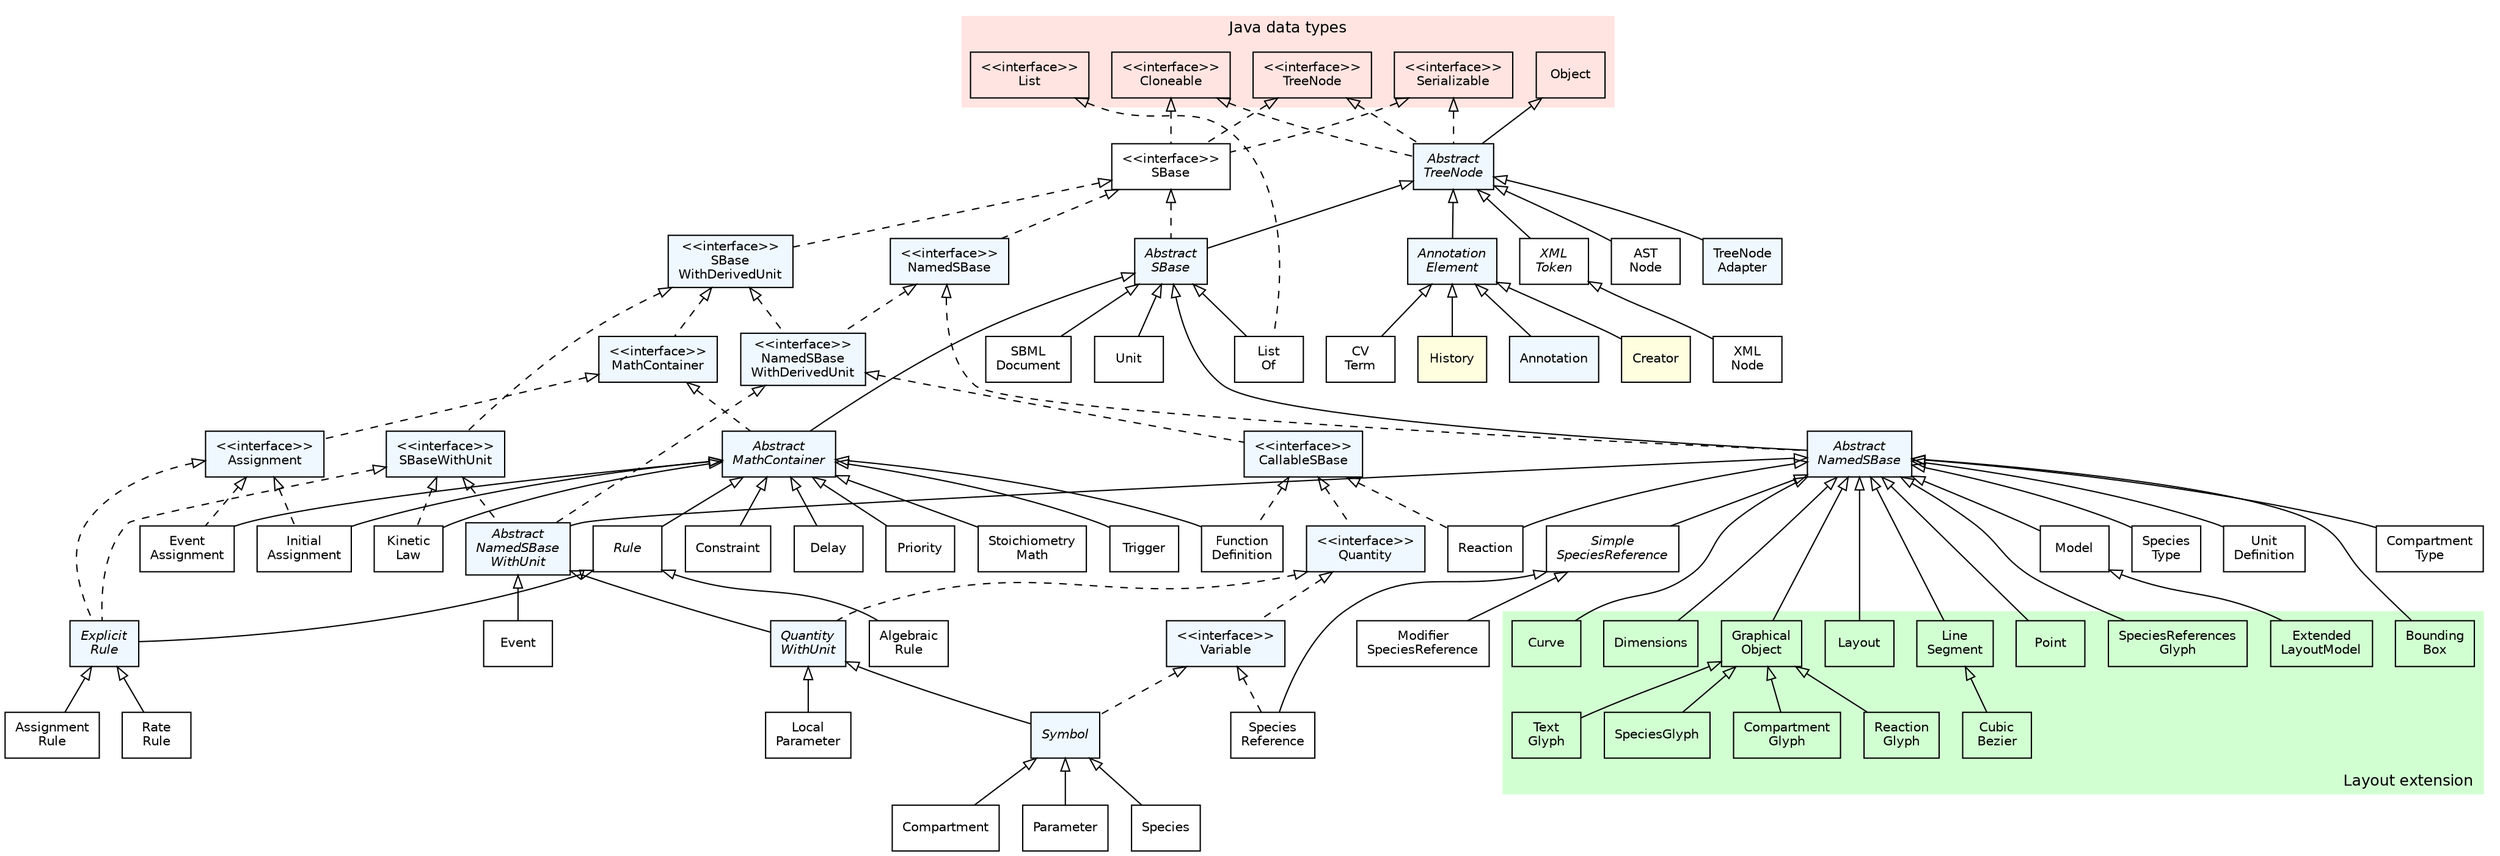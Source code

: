 #!/usr/local/bin/dot
#
# dot -Tpdf FullTypeHierarchy.dot -oFullTypeHierarchy.pdf && acroread FullTypeHierarchy.pdf &
# dot -Tpng FullTypeHierarchy.dot -oFullTypeHierarchy.png

strict digraph G{

	nodesep=0.25;
	ranksep=0.5;

	edge [
	  fontname="Helvetica",
	  fontsize=10,
	  labelfontname="Helvetica",
	  labelfontsize=10
	];
	node [
	  fontname="Helvetica",
	  fontsize=10,
	  shape=box
	];


  /*******************
   * Java base types *
   *******************/

  subgraph clusterJava {
    fontname="Helvetica";
    fontsize=12;
    style="filled";
    fillcolor="#FFE4E1"
    color="#ffffff"
    label="Java data types";
    labelloc=t;
    labeljust=c;

    // Interfaces
    Cloneable                              [label="<<interface>>\nCloneable"];
    List                                   [label="<<interface>>\nList"];
    Serializable                           [label="<<interface>>\nSerializable"];
    TreeNode                               [label="<<interface>>\nTreeNode"];

    // Objects
    Object                                 [label="Object"];

  }

  /*
   * Interfaces
   */

  Assignment                               [label="<<interface>>\nAssignment", style="filled", fillcolor="#F0F8FF"];
  CallableSBase                            [label="<<interface>>\nCallableSBase", style="filled", fillcolor="#F0F8FF"];
  MathContainer                            [label="<<interface>>\nMathContainer", style="filled", fillcolor="#F0F8FF"];
  NamedSBase                               [label="<<interface>>\nNamedSBase", style="filled", fillcolor="#F0F8FF"];
  NamedSBaseWithDerivedUnit                [label="<<interface>>\nNamedSBase\nWithDerivedUnit", style="filled", fillcolor="#F0F8FF"];
  Quantity                                 [label="<<interface>>\nQuantity", style="filled", fillcolor="#F0F8FF"];
  SBaseWithDerivedUnit                     [label="<<interface>>\nSBase\nWithDerivedUnit", style="filled", fillcolor="#F0F8FF"];
  SBaseWithUnit                            [label="<<interface>>\nSBaseWithUnit", style="filled", fillcolor="#F0F8FF"];
  SBase                                    [label="<<interface>>\nSBase"];
  Variable                                 [label="<<interface>>\nVariable", style="filled", fillcolor="#F0F8FF"];

  /*
   * Abstract data types
   */

  AbstractMathContainer                    [label=<<font face="Helvetica-Oblique">Abstract<br/>MathContainer</font>>, style="filled", fillcolor="#F0F8FF"];
  AbstractNamedSBase                       [label=<<font face="Helvetica-Oblique">Abstract<br/>NamedSBase</font>>, style="filled", fillcolor="#F0F8FF"];
  AbstractNamedSBaseWithUnit               [label=<<font face="Helvetica-Oblique">Abstract<br/>NamedSBase<br/>WithUnit</font>>, style="filled", fillcolor="#F0F8FF"];
  AbstractSBase                            [label=<<font face="Helvetica-Oblique">Abstract<br/>SBase</font>>, style="filled", fillcolor="#F0F8FF"];
  AbstractTreeNode                         [label=<<font face="Helvetica-Oblique">Abstract<br/>TreeNode</font>>, style="filled", fillcolor="#F0F8FF"];
  AnnotationElement                        [label=<<font face="Helvetica-Oblique">Annotation<br/>Element</font>>, style="filled", fillcolor="#F0F8FF"];
  ExplicitRule                             [label=<<font face="Helvetica-Oblique">Explicit<br/>Rule</font>>, style="filled", fillcolor="#F0F8FF"];
  Rule                                     [label=<<font face="Helvetica-Oblique">Rule</font>>];
  SimpleSpeciesReference                   [label=<<font face="Helvetica-Oblique">Simple<br/>SpeciesReference</font>>];
  QuantityWithUnit                         [label=<<font face="Helvetica-Oblique">Quantity<br/>WithUnit</font>>, style="filled", fillcolor="#F0F8FF"];
  Symbol                                   [label=<<font face="Helvetica-Oblique">Symbol</font>>, style="filled", fillcolor="#F0F8FF"];
  XMLToken                                 [label=<<font face="Helvetica-Oblique">XML<br/>Token</font>>];

  /*
   * Objects
   */

  AlgebraicRule                            [label="Algebraic\nRule"];
  Annotation                               [label="Annotation", style="filled", fillcolor="#F0F8FF"];
  AssignmentRule                           [label="Assignment\nRule"];
  ASTNode                                  [label="AST\nNode"];
  Compartment                              [label="Compartment"];
  CompartmentType                          [label="Compartment\nType"];
  Constraint                               [label="Constraint"]
  Creator                                  [label="Creator", style="filled", fillcolor="#FFFFE0"];
  CVTerm                                   [label="CV\nTerm"];
  Delay                                    [label="Delay"];
  Event                                    [label="Event"];
  EventAssignment                          [label="Event\nAssignment"];
  FunctionDefinition                       [label="Function\nDefinition"];
  History                                  [label="History", style="filled", fillcolor="#FFFFE0"];
  InitialAssignment                        [label="Initial\nAssignment"];
  KineticLaw                               [label="Kinetic\nLaw"];
  ListOf                                   [label="List\nOf"];
  LocalParameter                           [label="Local\nParameter"];
  Model                                    [label="Model"];
  ModifierSpeciesReference                 [label="Modifier\nSpeciesReference"];
  Parameter                                [label="Parameter"];
  Priority                                 [label="Priority"];
  RateRule                                 [label="Rate\nRule"];
  Reaction                                 [label="Reaction"];
  SBMLDocument                             [label="SBML\nDocument"];
  Species                                  [label="Species"];
  SpeciesReference                         [label="Species\nReference"];
  SpeciesType                              [label="Species\nType"];
  StoichiometryMath                        [label="Stoichiometry\nMath"];
  TreeNodeAdapter                          [label="TreeNode\nAdapter", style="filled", fillcolor="#F0F8FF"];
  Trigger                                  [label="Trigger"];
  Unit                                     [label="Unit"];
  UnitDefinition                           [label="Unit\nDefinition"];
  XMLNode                                  [label="XML\nNode"];
  
  /*********************
   * Inheritance graph *
   *********************/
   
  AbstractNamedSBase         -> AbstractNamedSBaseWithUnit [dir=back,arrowtail=empty];
  AbstractNamedSBase         -> CompartmentType            [dir=back,arrowtail=empty];
  AbstractNamedSBase         -> Model                      [dir=back,arrowtail=empty];
  AbstractNamedSBase         -> Reaction                   [dir=back,arrowtail=empty];
  AbstractNamedSBase         -> SimpleSpeciesReference     [dir=back,arrowtail=empty];
  AbstractNamedSBase         -> SpeciesType                [dir=back,arrowtail=empty];
  AbstractNamedSBase         -> UnitDefinition             [dir=back,arrowtail=empty];
  AbstractNamedSBaseWithUnit -> Event                      [dir=back,arrowtail=empty];
  AbstractNamedSBaseWithUnit -> QuantityWithUnit           [dir=back,arrowtail=empty];
  AbstractSBase              -> AbstractMathContainer      [dir=back,arrowtail=empty];
  AbstractSBase              -> AbstractNamedSBase         [dir=back,arrowtail=empty];
  AbstractMathContainer      -> FunctionDefinition         [dir=back,arrowtail=empty];
  AbstractMathContainer      -> KineticLaw                 [dir=back,arrowtail=empty];
  AbstractSBase              -> ListOf                     [dir=back,arrowtail=empty];
  AbstractSBase              -> SBMLDocument               [dir=back,arrowtail=empty];
  AbstractSBase              -> Unit                       [dir=back,arrowtail=empty];
  AbstractMathContainer      -> Constraint                 [dir=back,arrowtail=empty];
  AbstractMathContainer      -> Delay                      [dir=back,arrowtail=empty];
  AbstractMathContainer      -> EventAssignment            [dir=back,arrowtail=empty];
  AbstractMathContainer      -> InitialAssignment          [dir=back,arrowtail=empty];
  AbstractMathContainer      -> KineticLaw                 [dir=back,arrowtail=empty];
  AbstractMathContainer      -> Priority                   [dir=back,arrowtail=empty];
  AbstractMathContainer      -> Rule                       [dir=back,arrowtail=empty];
  AbstractMathContainer      -> StoichiometryMath          [dir=back,arrowtail=empty];
  AbstractMathContainer      -> Trigger                    [dir=back,arrowtail=empty];
  AbstractTreeNode           -> AbstractSBase              [dir=back,arrowtail=empty];
  AbstractTreeNode           -> AnnotationElement          [dir=back,arrowtail=empty];
  AbstractTreeNode           -> ASTNode                    [dir=back,arrowtail=empty];
  AbstractTreeNode           -> TreeNodeAdapter            [dir=back,arrowtail=empty];
  AbstractTreeNode           -> XMLToken                   [dir=back,arrowtail=empty];
  AnnotationElement          -> Annotation                 [dir=back,arrowtail=empty];
  AnnotationElement          -> Creator                    [dir=back,arrowtail=empty];
  AnnotationElement          -> CVTerm                     [dir=back,arrowtail=empty];
  AnnotationElement          -> History                    [dir=back,arrowtail=empty];
  Assignment                 -> EventAssignment            [dir=back,arrowtail=empty,style=dashed];
  Assignment                 -> ExplicitRule               [dir=back,arrowtail=empty,style=dashed];
  Assignment                 -> InitialAssignment          [dir=back,arrowtail=empty,style=dashed];
  CallableSBase              -> Quantity                   [dir=back,arrowtail=empty,style=dashed];
  CallableSBase              -> FunctionDefinition         [dir=back,arrowtail=empty,style=dashed];
  CallableSBase              -> Reaction                   [dir=back,arrowtail=empty,style=dashed];
  Cloneable                  -> AbstractTreeNode           [dir=back,arrowtail=empty,style=dashed];
  Cloneable                  -> SBase                      [dir=back,arrowtail=empty,style=dashed];
  ExplicitRule               -> AssignmentRule             [dir=back,arrowtail=empty];
  ExplicitRule               -> RateRule                   [dir=back,arrowtail=empty];
  List                       -> ListOf                     [dir=back,arrowtail=empty,style=dashed];
  MathContainer              -> AbstractMathContainer      [dir=back,arrowtail=empty,style=dashed];
  MathContainer              -> Assignment                 [dir=back,arrowtail=empty,style=dashed];
  NamedSBase                 -> AbstractNamedSBase         [dir=back,arrowtail=empty,style=dashed];
  NamedSBase                 -> NamedSBaseWithDerivedUnit  [dir=back,arrowtail=empty,style=dashed];
  NamedSBaseWithDerivedUnit  -> AbstractNamedSBaseWithUnit [dir=back,arrowtail=empty,style=dashed];
  NamedSBaseWithDerivedUnit  -> CallableSBase              [dir=back,arrowtail=empty,style=dashed];
  Object                     -> AbstractTreeNode           [dir=back,arrowtail=empty];
  Quantity                   -> QuantityWithUnit           [dir=back,arrowtail=empty,style=dashed];
  Quantity                   -> Variable                   [dir=back,arrowtail=empty,style=dashed];
  QuantityWithUnit           -> LocalParameter             [dir=back,arrowtail=empty];
  QuantityWithUnit           -> Symbol                     [dir=back,arrowtail=empty];
  Rule                       -> AlgebraicRule              [dir=back,arrowtail=empty];
  Rule                       -> ExplicitRule               [dir=back,arrowtail=empty];
  SBase                      -> AbstractSBase              [dir=back,arrowtail=empty,style=dashed];
  SBase                      -> NamedSBase                 [dir=back,arrowtail=empty,style=dashed];
  SBase                      -> SBaseWithDerivedUnit       [dir=back,arrowtail=empty,style=dashed];
  SBaseWithDerivedUnit       -> MathContainer              [dir=back,arrowtail=empty,style=dashed];
  SBaseWithDerivedUnit       -> NamedSBaseWithDerivedUnit  [dir=back,arrowtail=empty,style=dashed];
  SBaseWithDerivedUnit       -> SBaseWithUnit              [dir=back,arrowtail=empty,style=dashed];
  SBaseWithUnit              -> AbstractNamedSBaseWithUnit [dir=back,arrowtail=empty,style=dashed];
  SBaseWithUnit              -> ExplicitRule               [dir=back,arrowtail=empty,style=dashed];
  SBaseWithUnit              -> KineticLaw                 [dir=back,arrowtail=empty,style=dashed];
  SimpleSpeciesReference     -> ModifierSpeciesReference   [dir=back,arrowtail=empty];
  SimpleSpeciesReference     -> SpeciesReference           [dir=back,arrowtail=empty];
  Serializable               -> AbstractTreeNode           [dir=back,arrowtail=empty,style=dashed];
  Serializable               -> SBase                      [dir=back,arrowtail=empty,style=dashed];
  Symbol                     -> Compartment                [dir=back,arrowtail=empty];
  Symbol                     -> Parameter                  [dir=back,arrowtail=empty];
  Symbol                     -> Species                    [dir=back,arrowtail=empty];
  TreeNode                   -> AbstractTreeNode           [dir=back,arrowtail=empty,style=dashed];
  TreeNode                   -> SBase                      [dir=back,arrowtail=empty,style=dashed];
  Variable                   -> SpeciesReference           [dir=back,arrowtail=empty,style=dashed];
  Variable                   -> Symbol                     [dir=back,arrowtail=empty,style=dashed];
  XMLToken                   -> XMLNode                    [dir=back,arrowtail=empty];

/////////////////////////////////////////////////////////////////////////////////////////////////////

  /**********************
   * Extension packages *
   **********************/


  /*
   * Layout extension
   */
   
  subgraph clusterLayout {
    fontname="Helvetica";
    fontsize=12;
    style="filled";
    fillcolor="#d2ffd2"
    color="#ffffff"
    label="Layout extension";
    labelloc=b;
    labeljust=r;

    // Interfaces

    // Enums
    //SpeciesReferenceRole                   [label="SpeciesReference\nRole"];
    
    // Objects
    BoundingBox                            [label="Bounding\nBox"];
    CompartmentGlyph                       [label="Compartment\nGlyph"];
    CubicBezier                            [label="Cubic\nBezier"];
    Curve                                  [label="Curve"];
    Dimensions                             [label="Dimensions"];
    ExtendedLayoutModel                    [label="Extended\nLayoutModel"];
    GraphicalObject                        [label="Graphical\nObject"];
    Layout                                 [label="Layout"];
    // LayoutParser                        [label="Layout\nParser"];
    LineSegment                            [label="Line\nSegment"];
    Point                                  [label="Point"];
    ReactionGlyph                          [label="Reaction\nGlyph"];
    SpeciesReferencesGlyph                 [label="SpeciesReferences\nGlyph"];
    TextGlyph                              [label="Text\nGlyph"];
    
    /*
     * Inheritance graph
     */
     GraphicalObject    -> CompartmentGlyph       [dir=back,arrowtail=empty];
     GraphicalObject    -> ReactionGlyph          [dir=back,arrowtail=empty];
     GraphicalObject    -> SpeciesGlyph           [dir=back,arrowtail=empty];
     GraphicalObject    -> TextGlyph              [dir=back,arrowtail=empty];
     LineSegment        -> CubicBezier            [dir=back,arrowtail=empty];
   }
   
   /*********************
    * Inheritance graph *
    *********************/
   
   AbstractNamedSBase -> BoundingBox            [dir=back,arrowtail=empty];
   AbstractNamedSBase -> Curve                  [dir=back,arrowtail=empty];
   AbstractNamedSBase -> Dimensions             [dir=back,arrowtail=empty];
   AbstractNamedSBase -> GraphicalObject        [dir=back,arrowtail=empty];
   AbstractNamedSBase -> SpeciesReferencesGlyph [dir=back,arrowtail=empty];
   AbstractNamedSBase -> Layout                 [dir=back,arrowtail=empty];
   AbstractNamedSBase -> LineSegment            [dir=back,arrowtail=empty];
   AbstractNamedSBase -> Point                  [dir=back,arrowtail=empty];
   Model              -> ExtendedLayoutModel    [dir=back,arrowtail=empty];     
   
}
